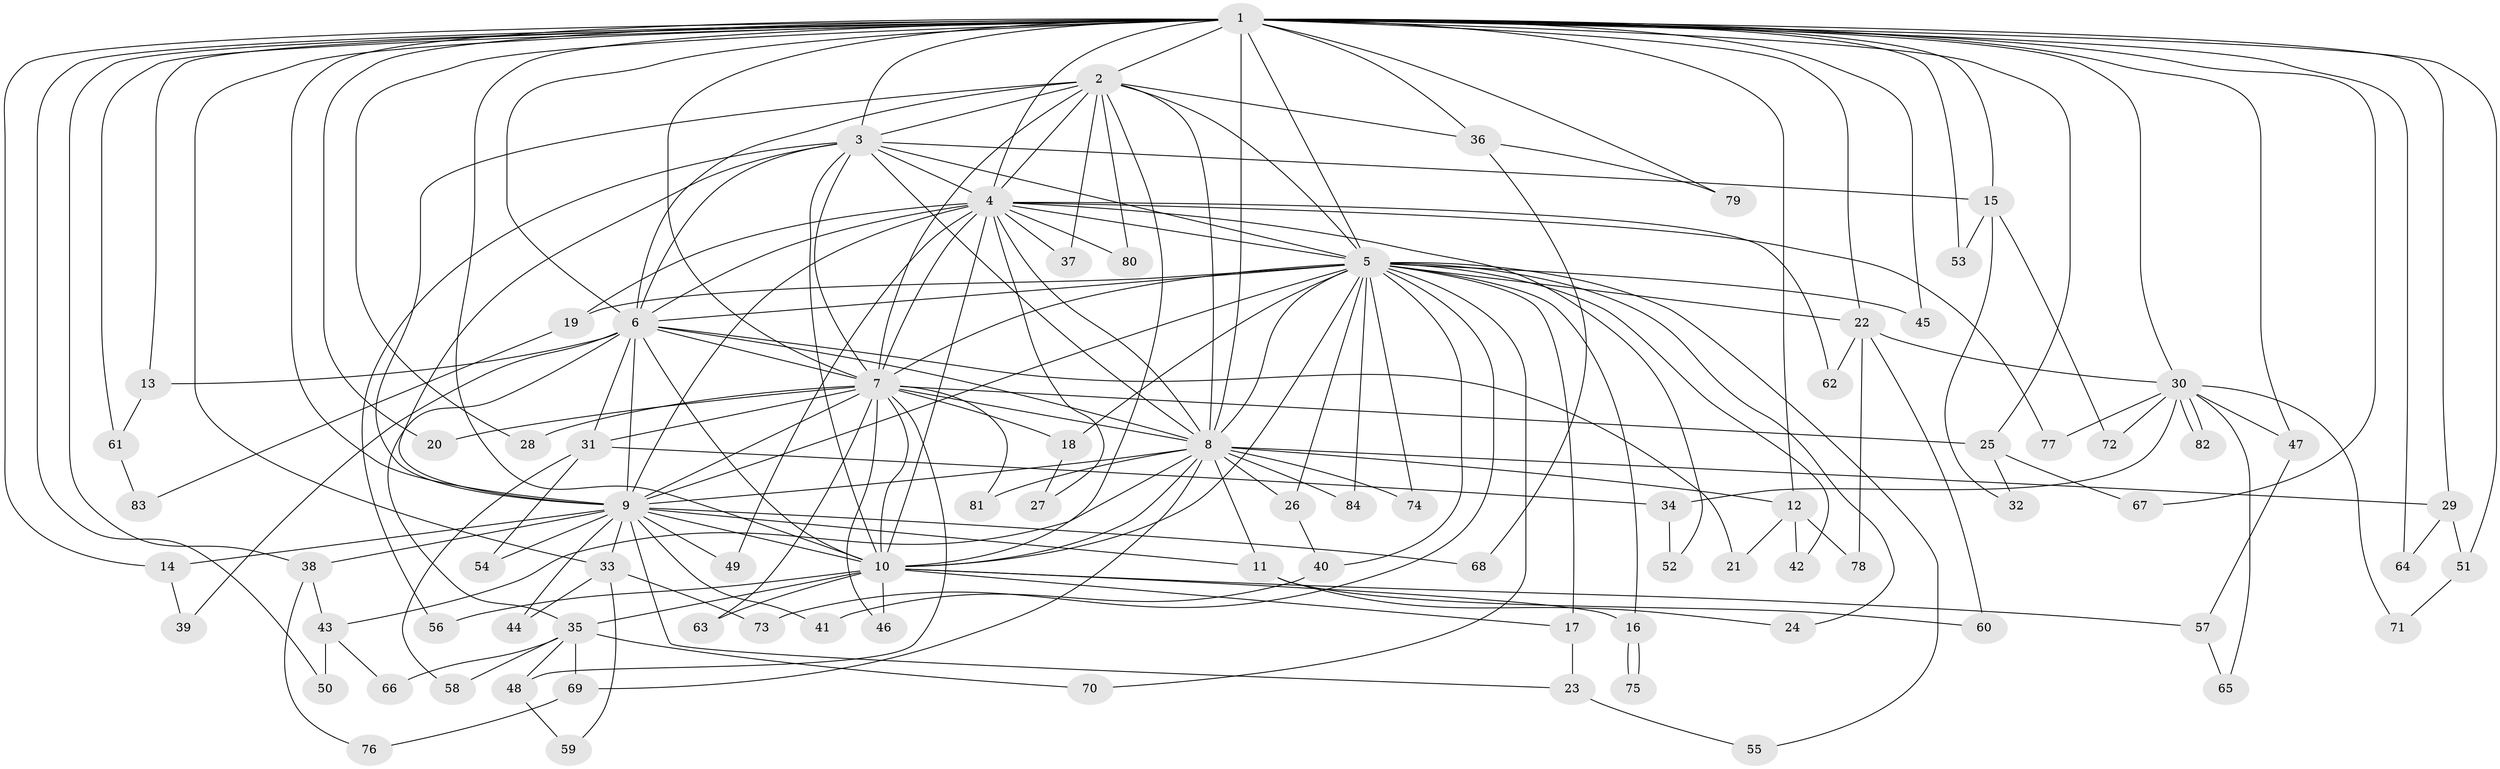 // coarse degree distribution, {11: 0.017241379310344827, 13: 0.034482758620689655, 3: 0.29310344827586204, 5: 0.034482758620689655, 25: 0.017241379310344827, 2: 0.3448275862068966, 14: 0.034482758620689655, 6: 0.034482758620689655, 4: 0.06896551724137931, 16: 0.017241379310344827, 7: 0.017241379310344827, 22: 0.017241379310344827, 1: 0.034482758620689655, 9: 0.017241379310344827, 15: 0.017241379310344827}
// Generated by graph-tools (version 1.1) at 2025/36/03/04/25 23:36:36]
// undirected, 84 vertices, 193 edges
graph export_dot {
  node [color=gray90,style=filled];
  1;
  2;
  3;
  4;
  5;
  6;
  7;
  8;
  9;
  10;
  11;
  12;
  13;
  14;
  15;
  16;
  17;
  18;
  19;
  20;
  21;
  22;
  23;
  24;
  25;
  26;
  27;
  28;
  29;
  30;
  31;
  32;
  33;
  34;
  35;
  36;
  37;
  38;
  39;
  40;
  41;
  42;
  43;
  44;
  45;
  46;
  47;
  48;
  49;
  50;
  51;
  52;
  53;
  54;
  55;
  56;
  57;
  58;
  59;
  60;
  61;
  62;
  63;
  64;
  65;
  66;
  67;
  68;
  69;
  70;
  71;
  72;
  73;
  74;
  75;
  76;
  77;
  78;
  79;
  80;
  81;
  82;
  83;
  84;
  1 -- 2;
  1 -- 3;
  1 -- 4;
  1 -- 5;
  1 -- 6;
  1 -- 7;
  1 -- 8;
  1 -- 9;
  1 -- 10;
  1 -- 12;
  1 -- 13;
  1 -- 14;
  1 -- 15;
  1 -- 20;
  1 -- 22;
  1 -- 25;
  1 -- 28;
  1 -- 29;
  1 -- 30;
  1 -- 33;
  1 -- 36;
  1 -- 38;
  1 -- 45;
  1 -- 47;
  1 -- 50;
  1 -- 51;
  1 -- 53;
  1 -- 61;
  1 -- 64;
  1 -- 67;
  1 -- 79;
  2 -- 3;
  2 -- 4;
  2 -- 5;
  2 -- 6;
  2 -- 7;
  2 -- 8;
  2 -- 9;
  2 -- 10;
  2 -- 36;
  2 -- 37;
  2 -- 80;
  3 -- 4;
  3 -- 5;
  3 -- 6;
  3 -- 7;
  3 -- 8;
  3 -- 9;
  3 -- 10;
  3 -- 15;
  3 -- 56;
  4 -- 5;
  4 -- 6;
  4 -- 7;
  4 -- 8;
  4 -- 9;
  4 -- 10;
  4 -- 19;
  4 -- 27;
  4 -- 37;
  4 -- 49;
  4 -- 52;
  4 -- 62;
  4 -- 77;
  4 -- 80;
  5 -- 6;
  5 -- 7;
  5 -- 8;
  5 -- 9;
  5 -- 10;
  5 -- 16;
  5 -- 17;
  5 -- 18;
  5 -- 19;
  5 -- 22;
  5 -- 24;
  5 -- 26;
  5 -- 40;
  5 -- 42;
  5 -- 45;
  5 -- 55;
  5 -- 70;
  5 -- 73;
  5 -- 74;
  5 -- 84;
  6 -- 7;
  6 -- 8;
  6 -- 9;
  6 -- 10;
  6 -- 13;
  6 -- 21;
  6 -- 31;
  6 -- 35;
  6 -- 39;
  7 -- 8;
  7 -- 9;
  7 -- 10;
  7 -- 18;
  7 -- 20;
  7 -- 25;
  7 -- 28;
  7 -- 31;
  7 -- 46;
  7 -- 48;
  7 -- 63;
  7 -- 81;
  8 -- 9;
  8 -- 10;
  8 -- 11;
  8 -- 12;
  8 -- 26;
  8 -- 29;
  8 -- 43;
  8 -- 69;
  8 -- 74;
  8 -- 81;
  8 -- 84;
  9 -- 10;
  9 -- 11;
  9 -- 14;
  9 -- 23;
  9 -- 33;
  9 -- 38;
  9 -- 41;
  9 -- 44;
  9 -- 49;
  9 -- 54;
  9 -- 68;
  10 -- 16;
  10 -- 17;
  10 -- 35;
  10 -- 46;
  10 -- 56;
  10 -- 57;
  10 -- 63;
  11 -- 24;
  11 -- 60;
  12 -- 21;
  12 -- 42;
  12 -- 78;
  13 -- 61;
  14 -- 39;
  15 -- 32;
  15 -- 53;
  15 -- 72;
  16 -- 75;
  16 -- 75;
  17 -- 23;
  18 -- 27;
  19 -- 83;
  22 -- 30;
  22 -- 60;
  22 -- 62;
  22 -- 78;
  23 -- 55;
  25 -- 32;
  25 -- 67;
  26 -- 40;
  29 -- 51;
  29 -- 64;
  30 -- 34;
  30 -- 47;
  30 -- 65;
  30 -- 71;
  30 -- 72;
  30 -- 77;
  30 -- 82;
  30 -- 82;
  31 -- 34;
  31 -- 54;
  31 -- 58;
  33 -- 44;
  33 -- 59;
  33 -- 73;
  34 -- 52;
  35 -- 48;
  35 -- 58;
  35 -- 66;
  35 -- 69;
  35 -- 70;
  36 -- 68;
  36 -- 79;
  38 -- 43;
  38 -- 76;
  40 -- 41;
  43 -- 50;
  43 -- 66;
  47 -- 57;
  48 -- 59;
  51 -- 71;
  57 -- 65;
  61 -- 83;
  69 -- 76;
}
